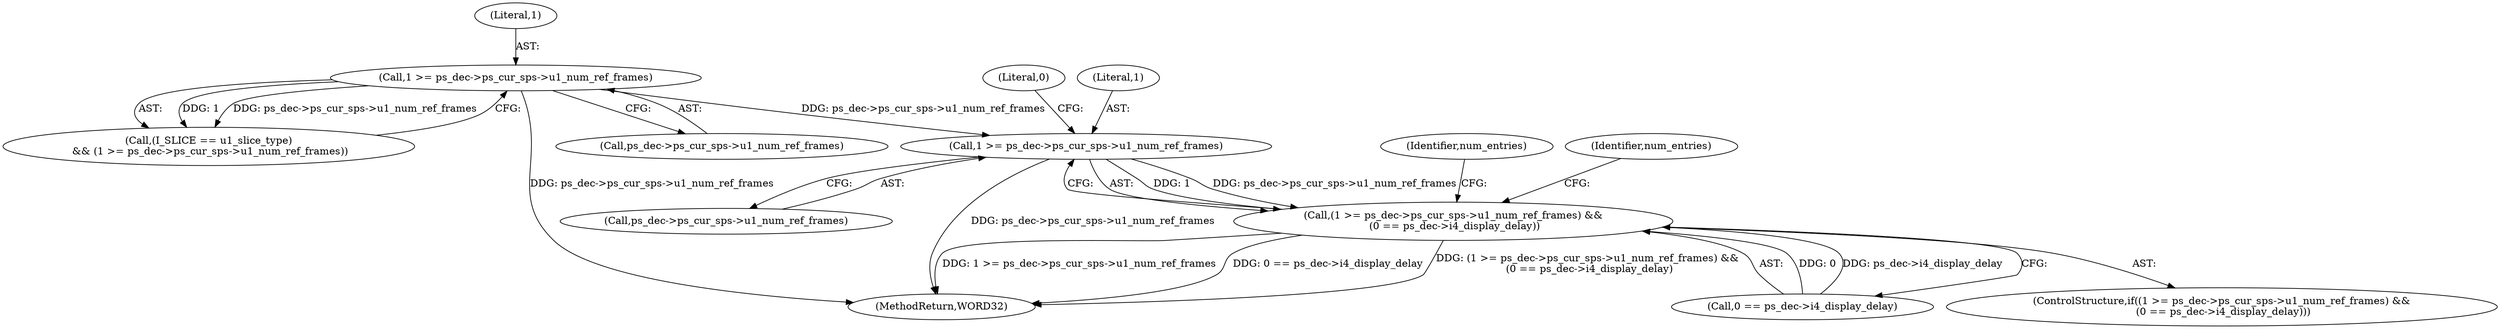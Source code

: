 digraph "0_Android_6c327afb263837bc90760c55c6605b26161a4eb9_0@pointer" {
"1002323" [label="(Call,1 >= ps_dec->ps_cur_sps->u1_num_ref_frames)"];
"1000332" [label="(Call,1 >= ps_dec->ps_cur_sps->u1_num_ref_frames)"];
"1002322" [label="(Call,(1 >= ps_dec->ps_cur_sps->u1_num_ref_frames) &&\n (0 == ps_dec->i4_display_delay))"];
"1002337" [label="(Identifier,num_entries)"];
"1002331" [label="(Literal,0)"];
"1002325" [label="(Call,ps_dec->ps_cur_sps->u1_num_ref_frames)"];
"1000332" [label="(Call,1 >= ps_dec->ps_cur_sps->u1_num_ref_frames)"];
"1002340" [label="(Identifier,num_entries)"];
"1000333" [label="(Literal,1)"];
"1002330" [label="(Call,0 == ps_dec->i4_display_delay)"];
"1000334" [label="(Call,ps_dec->ps_cur_sps->u1_num_ref_frames)"];
"1002323" [label="(Call,1 >= ps_dec->ps_cur_sps->u1_num_ref_frames)"];
"1002322" [label="(Call,(1 >= ps_dec->ps_cur_sps->u1_num_ref_frames) &&\n (0 == ps_dec->i4_display_delay))"];
"1002324" [label="(Literal,1)"];
"1000328" [label="(Call,(I_SLICE == u1_slice_type)\n && (1 >= ps_dec->ps_cur_sps->u1_num_ref_frames))"];
"1002321" [label="(ControlStructure,if((1 >= ps_dec->ps_cur_sps->u1_num_ref_frames) &&\n (0 == ps_dec->i4_display_delay)))"];
"1002606" [label="(MethodReturn,WORD32)"];
"1002323" -> "1002322"  [label="AST: "];
"1002323" -> "1002325"  [label="CFG: "];
"1002324" -> "1002323"  [label="AST: "];
"1002325" -> "1002323"  [label="AST: "];
"1002331" -> "1002323"  [label="CFG: "];
"1002322" -> "1002323"  [label="CFG: "];
"1002323" -> "1002606"  [label="DDG: ps_dec->ps_cur_sps->u1_num_ref_frames"];
"1002323" -> "1002322"  [label="DDG: 1"];
"1002323" -> "1002322"  [label="DDG: ps_dec->ps_cur_sps->u1_num_ref_frames"];
"1000332" -> "1002323"  [label="DDG: ps_dec->ps_cur_sps->u1_num_ref_frames"];
"1000332" -> "1000328"  [label="AST: "];
"1000332" -> "1000334"  [label="CFG: "];
"1000333" -> "1000332"  [label="AST: "];
"1000334" -> "1000332"  [label="AST: "];
"1000328" -> "1000332"  [label="CFG: "];
"1000332" -> "1002606"  [label="DDG: ps_dec->ps_cur_sps->u1_num_ref_frames"];
"1000332" -> "1000328"  [label="DDG: 1"];
"1000332" -> "1000328"  [label="DDG: ps_dec->ps_cur_sps->u1_num_ref_frames"];
"1002322" -> "1002321"  [label="AST: "];
"1002322" -> "1002330"  [label="CFG: "];
"1002330" -> "1002322"  [label="AST: "];
"1002337" -> "1002322"  [label="CFG: "];
"1002340" -> "1002322"  [label="CFG: "];
"1002322" -> "1002606"  [label="DDG: 1 >= ps_dec->ps_cur_sps->u1_num_ref_frames"];
"1002322" -> "1002606"  [label="DDG: 0 == ps_dec->i4_display_delay"];
"1002322" -> "1002606"  [label="DDG: (1 >= ps_dec->ps_cur_sps->u1_num_ref_frames) &&\n (0 == ps_dec->i4_display_delay)"];
"1002330" -> "1002322"  [label="DDG: 0"];
"1002330" -> "1002322"  [label="DDG: ps_dec->i4_display_delay"];
}
